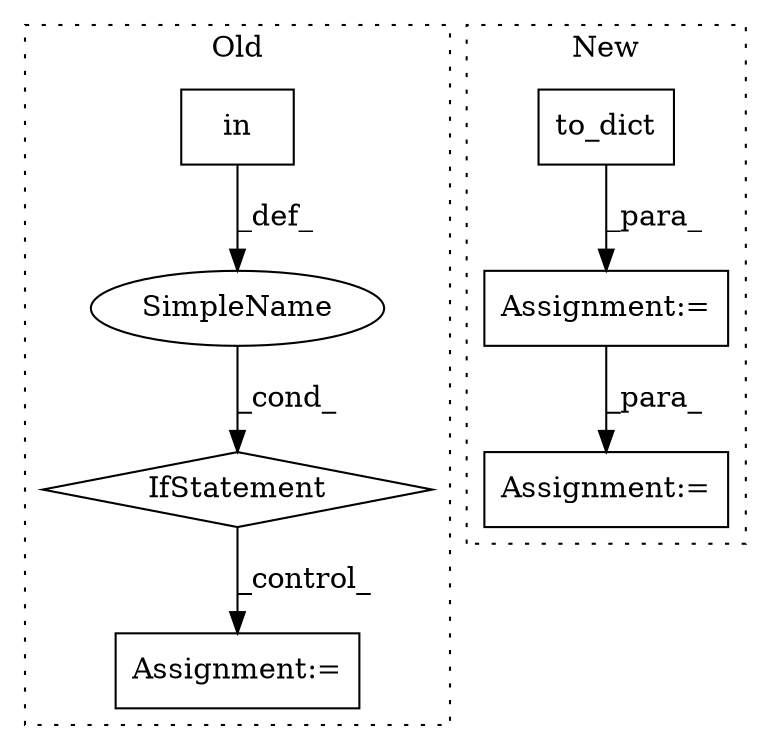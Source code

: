 digraph G {
subgraph cluster0 {
1 [label="IfStatement" a="25" s="13189,13256" l="8,2" shape="diamond"];
4 [label="Assignment:=" a="7" s="13278" l="1" shape="box"];
5 [label="SimpleName" a="42" s="" l="" shape="ellipse"];
7 [label="in" a="105" s="13197" l="59" shape="box"];
label = "Old";
style="dotted";
}
subgraph cluster1 {
2 [label="to_dict" a="32" s="12767,12781" l="8,1" shape="box"];
3 [label="Assignment:=" a="7" s="12788,12859" l="53,2" shape="box"];
6 [label="Assignment:=" a="7" s="12739" l="1" shape="box"];
label = "New";
style="dotted";
}
1 -> 4 [label="_control_"];
2 -> 6 [label="_para_"];
5 -> 1 [label="_cond_"];
6 -> 3 [label="_para_"];
7 -> 5 [label="_def_"];
}